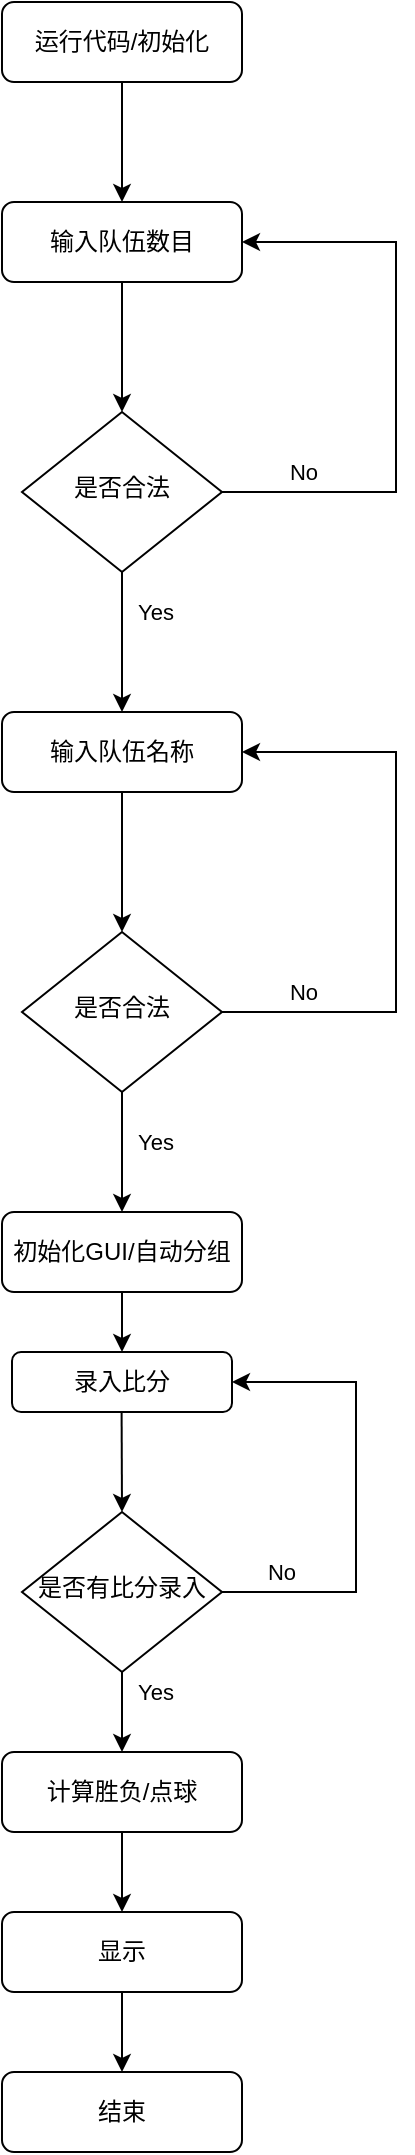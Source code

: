 <mxfile version="14.6.1" type="github">
  <diagram id="C5RBs43oDa-KdzZeNtuy" name="Page-1">
    <mxGraphModel dx="593" dy="302" grid="1" gridSize="10" guides="1" tooltips="1" connect="1" arrows="1" fold="1" page="1" pageScale="1" pageWidth="827" pageHeight="1169" math="0" shadow="0">
      <root>
        <mxCell id="WIyWlLk6GJQsqaUBKTNV-0" />
        <mxCell id="WIyWlLk6GJQsqaUBKTNV-1" parent="WIyWlLk6GJQsqaUBKTNV-0" />
        <mxCell id="cvyIOPh3GwnWPAFgHhHW-3" value="" style="edgeStyle=orthogonalEdgeStyle;rounded=0;orthogonalLoop=1;jettySize=auto;html=1;" parent="WIyWlLk6GJQsqaUBKTNV-1" source="WIyWlLk6GJQsqaUBKTNV-3" target="cvyIOPh3GwnWPAFgHhHW-0" edge="1">
          <mxGeometry relative="1" as="geometry" />
        </mxCell>
        <mxCell id="WIyWlLk6GJQsqaUBKTNV-3" value="运行代码/初始化" style="rounded=1;whiteSpace=wrap;html=1;fontSize=12;glass=0;strokeWidth=1;shadow=0;" parent="WIyWlLk6GJQsqaUBKTNV-1" vertex="1">
          <mxGeometry x="283" y="15" width="120" height="40" as="geometry" />
        </mxCell>
        <mxCell id="cvyIOPh3GwnWPAFgHhHW-9" value="" style="edgeStyle=orthogonalEdgeStyle;rounded=0;orthogonalLoop=1;jettySize=auto;html=1;" parent="WIyWlLk6GJQsqaUBKTNV-1" source="WIyWlLk6GJQsqaUBKTNV-6" target="cvyIOPh3GwnWPAFgHhHW-8" edge="1">
          <mxGeometry relative="1" as="geometry" />
        </mxCell>
        <mxCell id="0Tj7AunDIOfSnBcaHioP-1" value="" style="edgeStyle=orthogonalEdgeStyle;rounded=0;orthogonalLoop=1;jettySize=auto;html=1;strokeWidth=1;entryX=1;entryY=0.5;entryDx=0;entryDy=0;" parent="WIyWlLk6GJQsqaUBKTNV-1" source="WIyWlLk6GJQsqaUBKTNV-6" target="cvyIOPh3GwnWPAFgHhHW-0" edge="1">
          <mxGeometry relative="1" as="geometry">
            <mxPoint x="463" y="260" as="targetPoint" />
            <Array as="points">
              <mxPoint x="480" y="260" />
              <mxPoint x="480" y="135" />
            </Array>
          </mxGeometry>
        </mxCell>
        <mxCell id="WIyWlLk6GJQsqaUBKTNV-6" value="是否合法" style="rhombus;whiteSpace=wrap;html=1;shadow=0;fontFamily=Helvetica;fontSize=12;align=center;strokeWidth=1;spacing=6;spacingTop=-4;" parent="WIyWlLk6GJQsqaUBKTNV-1" vertex="1">
          <mxGeometry x="293" y="220" width="100" height="80" as="geometry" />
        </mxCell>
        <mxCell id="cvyIOPh3GwnWPAFgHhHW-22" value="" style="edgeStyle=orthogonalEdgeStyle;rounded=0;orthogonalLoop=1;jettySize=auto;html=1;" parent="WIyWlLk6GJQsqaUBKTNV-1" source="WIyWlLk6GJQsqaUBKTNV-11" target="cvyIOPh3GwnWPAFgHhHW-18" edge="1">
          <mxGeometry relative="1" as="geometry" />
        </mxCell>
        <mxCell id="WIyWlLk6GJQsqaUBKTNV-11" value="计算胜负/点球" style="rounded=1;whiteSpace=wrap;html=1;fontSize=12;glass=0;strokeWidth=1;shadow=0;" parent="WIyWlLk6GJQsqaUBKTNV-1" vertex="1">
          <mxGeometry x="283" y="890" width="120" height="40" as="geometry" />
        </mxCell>
        <mxCell id="cvyIOPh3GwnWPAFgHhHW-4" value="" style="edgeStyle=orthogonalEdgeStyle;rounded=0;orthogonalLoop=1;jettySize=auto;html=1;" parent="WIyWlLk6GJQsqaUBKTNV-1" source="cvyIOPh3GwnWPAFgHhHW-0" target="WIyWlLk6GJQsqaUBKTNV-6" edge="1">
          <mxGeometry relative="1" as="geometry" />
        </mxCell>
        <mxCell id="cvyIOPh3GwnWPAFgHhHW-0" value="输入队伍数目" style="rounded=1;whiteSpace=wrap;html=1;fontSize=12;glass=0;strokeWidth=1;shadow=0;" parent="WIyWlLk6GJQsqaUBKTNV-1" vertex="1">
          <mxGeometry x="283" y="115" width="120" height="40" as="geometry" />
        </mxCell>
        <mxCell id="cvyIOPh3GwnWPAFgHhHW-13" value="" style="edgeStyle=orthogonalEdgeStyle;rounded=0;orthogonalLoop=1;jettySize=auto;html=1;" parent="WIyWlLk6GJQsqaUBKTNV-1" source="cvyIOPh3GwnWPAFgHhHW-6" target="cvyIOPh3GwnWPAFgHhHW-11" edge="1">
          <mxGeometry relative="1" as="geometry" />
        </mxCell>
        <mxCell id="0Tj7AunDIOfSnBcaHioP-6" value="" style="edgeStyle=orthogonalEdgeStyle;rounded=0;orthogonalLoop=1;jettySize=auto;html=1;strokeWidth=1;entryX=1;entryY=0.5;entryDx=0;entryDy=0;" parent="WIyWlLk6GJQsqaUBKTNV-1" source="cvyIOPh3GwnWPAFgHhHW-6" target="cvyIOPh3GwnWPAFgHhHW-8" edge="1">
          <mxGeometry relative="1" as="geometry">
            <mxPoint x="463" y="520" as="targetPoint" />
            <Array as="points">
              <mxPoint x="480" y="520" />
              <mxPoint x="480" y="390" />
            </Array>
          </mxGeometry>
        </mxCell>
        <mxCell id="cvyIOPh3GwnWPAFgHhHW-6" value="是否合法" style="rhombus;whiteSpace=wrap;html=1;shadow=0;fontFamily=Helvetica;fontSize=12;align=center;strokeWidth=1;spacing=6;spacingTop=-4;" parent="WIyWlLk6GJQsqaUBKTNV-1" vertex="1">
          <mxGeometry x="293" y="480" width="100" height="80" as="geometry" />
        </mxCell>
        <mxCell id="cvyIOPh3GwnWPAFgHhHW-7" value="" style="edgeStyle=orthogonalEdgeStyle;rounded=0;orthogonalLoop=1;jettySize=auto;html=1;" parent="WIyWlLk6GJQsqaUBKTNV-1" source="cvyIOPh3GwnWPAFgHhHW-8" target="cvyIOPh3GwnWPAFgHhHW-6" edge="1">
          <mxGeometry relative="1" as="geometry" />
        </mxCell>
        <mxCell id="cvyIOPh3GwnWPAFgHhHW-8" value="输入队伍名称" style="rounded=1;whiteSpace=wrap;html=1;fontSize=12;glass=0;strokeWidth=1;shadow=0;" parent="WIyWlLk6GJQsqaUBKTNV-1" vertex="1">
          <mxGeometry x="283" y="370" width="120" height="40" as="geometry" />
        </mxCell>
        <mxCell id="cvyIOPh3GwnWPAFgHhHW-11" value="初始化GUI/自动分组" style="rounded=1;whiteSpace=wrap;html=1;fontSize=12;glass=0;strokeWidth=1;shadow=0;" parent="WIyWlLk6GJQsqaUBKTNV-1" vertex="1">
          <mxGeometry x="283" y="620" width="120" height="40" as="geometry" />
        </mxCell>
        <mxCell id="cvyIOPh3GwnWPAFgHhHW-16" value="" style="edgeStyle=orthogonalEdgeStyle;rounded=0;orthogonalLoop=1;jettySize=auto;html=1;" parent="WIyWlLk6GJQsqaUBKTNV-1" source="cvyIOPh3GwnWPAFgHhHW-12" target="kSTDPHfqp62krJD3lA7h-0" edge="1">
          <mxGeometry relative="1" as="geometry">
            <mxPoint x="403" y="710" as="targetPoint" />
            <Array as="points">
              <mxPoint x="460" y="810" />
              <mxPoint x="460" y="705" />
            </Array>
          </mxGeometry>
        </mxCell>
        <mxCell id="cvyIOPh3GwnWPAFgHhHW-21" value="" style="edgeStyle=orthogonalEdgeStyle;rounded=0;orthogonalLoop=1;jettySize=auto;html=1;" parent="WIyWlLk6GJQsqaUBKTNV-1" source="cvyIOPh3GwnWPAFgHhHW-12" target="WIyWlLk6GJQsqaUBKTNV-11" edge="1">
          <mxGeometry relative="1" as="geometry" />
        </mxCell>
        <mxCell id="cvyIOPh3GwnWPAFgHhHW-12" value="是否有比分录入" style="rhombus;whiteSpace=wrap;html=1;shadow=0;fontFamily=Helvetica;fontSize=12;align=center;strokeWidth=1;spacing=6;spacingTop=-4;" parent="WIyWlLk6GJQsqaUBKTNV-1" vertex="1">
          <mxGeometry x="293" y="770" width="100" height="80" as="geometry" />
        </mxCell>
        <mxCell id="0Tj7AunDIOfSnBcaHioP-10" value="" style="edgeStyle=orthogonalEdgeStyle;rounded=0;orthogonalLoop=1;jettySize=auto;html=1;strokeWidth=1;" parent="WIyWlLk6GJQsqaUBKTNV-1" source="cvyIOPh3GwnWPAFgHhHW-18" target="0Tj7AunDIOfSnBcaHioP-9" edge="1">
          <mxGeometry relative="1" as="geometry" />
        </mxCell>
        <mxCell id="cvyIOPh3GwnWPAFgHhHW-18" value="显示" style="rounded=1;whiteSpace=wrap;html=1;fontSize=12;glass=0;strokeWidth=1;shadow=0;" parent="WIyWlLk6GJQsqaUBKTNV-1" vertex="1">
          <mxGeometry x="283" y="970" width="120" height="40" as="geometry" />
        </mxCell>
        <mxCell id="0Tj7AunDIOfSnBcaHioP-2" value="&lt;span style=&quot;font-size: 11px ; background-color: rgb(255 , 255 , 255)&quot;&gt;Yes&lt;/span&gt;" style="text;html=1;strokeColor=none;fillColor=none;align=center;verticalAlign=middle;whiteSpace=wrap;rounded=0;" parent="WIyWlLk6GJQsqaUBKTNV-1" vertex="1">
          <mxGeometry x="340" y="310" width="40" height="20" as="geometry" />
        </mxCell>
        <mxCell id="0Tj7AunDIOfSnBcaHioP-3" value="&lt;span style=&quot;font-size: 11px ; background-color: rgb(255 , 255 , 255)&quot;&gt;No&lt;/span&gt;" style="text;html=1;strokeColor=none;fillColor=none;align=center;verticalAlign=middle;whiteSpace=wrap;rounded=0;" parent="WIyWlLk6GJQsqaUBKTNV-1" vertex="1">
          <mxGeometry x="414" y="240" width="40" height="20" as="geometry" />
        </mxCell>
        <mxCell id="0Tj7AunDIOfSnBcaHioP-4" value="&lt;span style=&quot;font-size: 11px ; background-color: rgb(255 , 255 , 255)&quot;&gt;Yes&lt;/span&gt;" style="text;html=1;strokeColor=none;fillColor=none;align=center;verticalAlign=middle;whiteSpace=wrap;rounded=0;" parent="WIyWlLk6GJQsqaUBKTNV-1" vertex="1">
          <mxGeometry x="340" y="575" width="40" height="20" as="geometry" />
        </mxCell>
        <mxCell id="0Tj7AunDIOfSnBcaHioP-7" value="&lt;span style=&quot;font-size: 11px ; background-color: rgb(255 , 255 , 255)&quot;&gt;No&lt;/span&gt;" style="text;html=1;strokeColor=none;fillColor=none;align=center;verticalAlign=middle;whiteSpace=wrap;rounded=0;" parent="WIyWlLk6GJQsqaUBKTNV-1" vertex="1">
          <mxGeometry x="414" y="500" width="40" height="20" as="geometry" />
        </mxCell>
        <mxCell id="0Tj7AunDIOfSnBcaHioP-8" value="&lt;span style=&quot;font-size: 11px ; background-color: rgb(255 , 255 , 255)&quot;&gt;Yes&lt;/span&gt;" style="text;html=1;strokeColor=none;fillColor=none;align=center;verticalAlign=middle;whiteSpace=wrap;rounded=0;" parent="WIyWlLk6GJQsqaUBKTNV-1" vertex="1">
          <mxGeometry x="340" y="850" width="40" height="20" as="geometry" />
        </mxCell>
        <mxCell id="0Tj7AunDIOfSnBcaHioP-9" value="结束" style="rounded=1;whiteSpace=wrap;html=1;fontSize=12;glass=0;strokeWidth=1;shadow=0;" parent="WIyWlLk6GJQsqaUBKTNV-1" vertex="1">
          <mxGeometry x="283" y="1050" width="120" height="40" as="geometry" />
        </mxCell>
        <mxCell id="0Tj7AunDIOfSnBcaHioP-12" value="&lt;span style=&quot;font-size: 11px ; background-color: rgb(255 , 255 , 255)&quot;&gt;No&lt;/span&gt;" style="text;html=1;strokeColor=none;fillColor=none;align=center;verticalAlign=middle;whiteSpace=wrap;rounded=0;" parent="WIyWlLk6GJQsqaUBKTNV-1" vertex="1">
          <mxGeometry x="403" y="790" width="40" height="20" as="geometry" />
        </mxCell>
        <mxCell id="kSTDPHfqp62krJD3lA7h-0" value="录入比分" style="rounded=1;whiteSpace=wrap;html=1;" parent="WIyWlLk6GJQsqaUBKTNV-1" vertex="1">
          <mxGeometry x="288" y="690" width="110" height="30" as="geometry" />
        </mxCell>
        <mxCell id="Ru5c8gdGj6xIxZ7n8cMQ-4" value="" style="endArrow=classic;html=1;exitX=0.5;exitY=1;exitDx=0;exitDy=0;entryX=0.5;entryY=0;entryDx=0;entryDy=0;" edge="1" parent="WIyWlLk6GJQsqaUBKTNV-1" source="cvyIOPh3GwnWPAFgHhHW-11" target="kSTDPHfqp62krJD3lA7h-0">
          <mxGeometry width="50" height="50" relative="1" as="geometry">
            <mxPoint x="230" y="710" as="sourcePoint" />
            <mxPoint x="280" y="660" as="targetPoint" />
          </mxGeometry>
        </mxCell>
        <mxCell id="Ru5c8gdGj6xIxZ7n8cMQ-5" value="" style="endArrow=classic;html=1;exitX=0.5;exitY=1;exitDx=0;exitDy=0;entryX=0.5;entryY=0;entryDx=0;entryDy=0;" edge="1" parent="WIyWlLk6GJQsqaUBKTNV-1" target="cvyIOPh3GwnWPAFgHhHW-12">
          <mxGeometry width="50" height="50" relative="1" as="geometry">
            <mxPoint x="342.8" y="720" as="sourcePoint" />
            <mxPoint x="342.8" y="750" as="targetPoint" />
          </mxGeometry>
        </mxCell>
      </root>
    </mxGraphModel>
  </diagram>
</mxfile>
